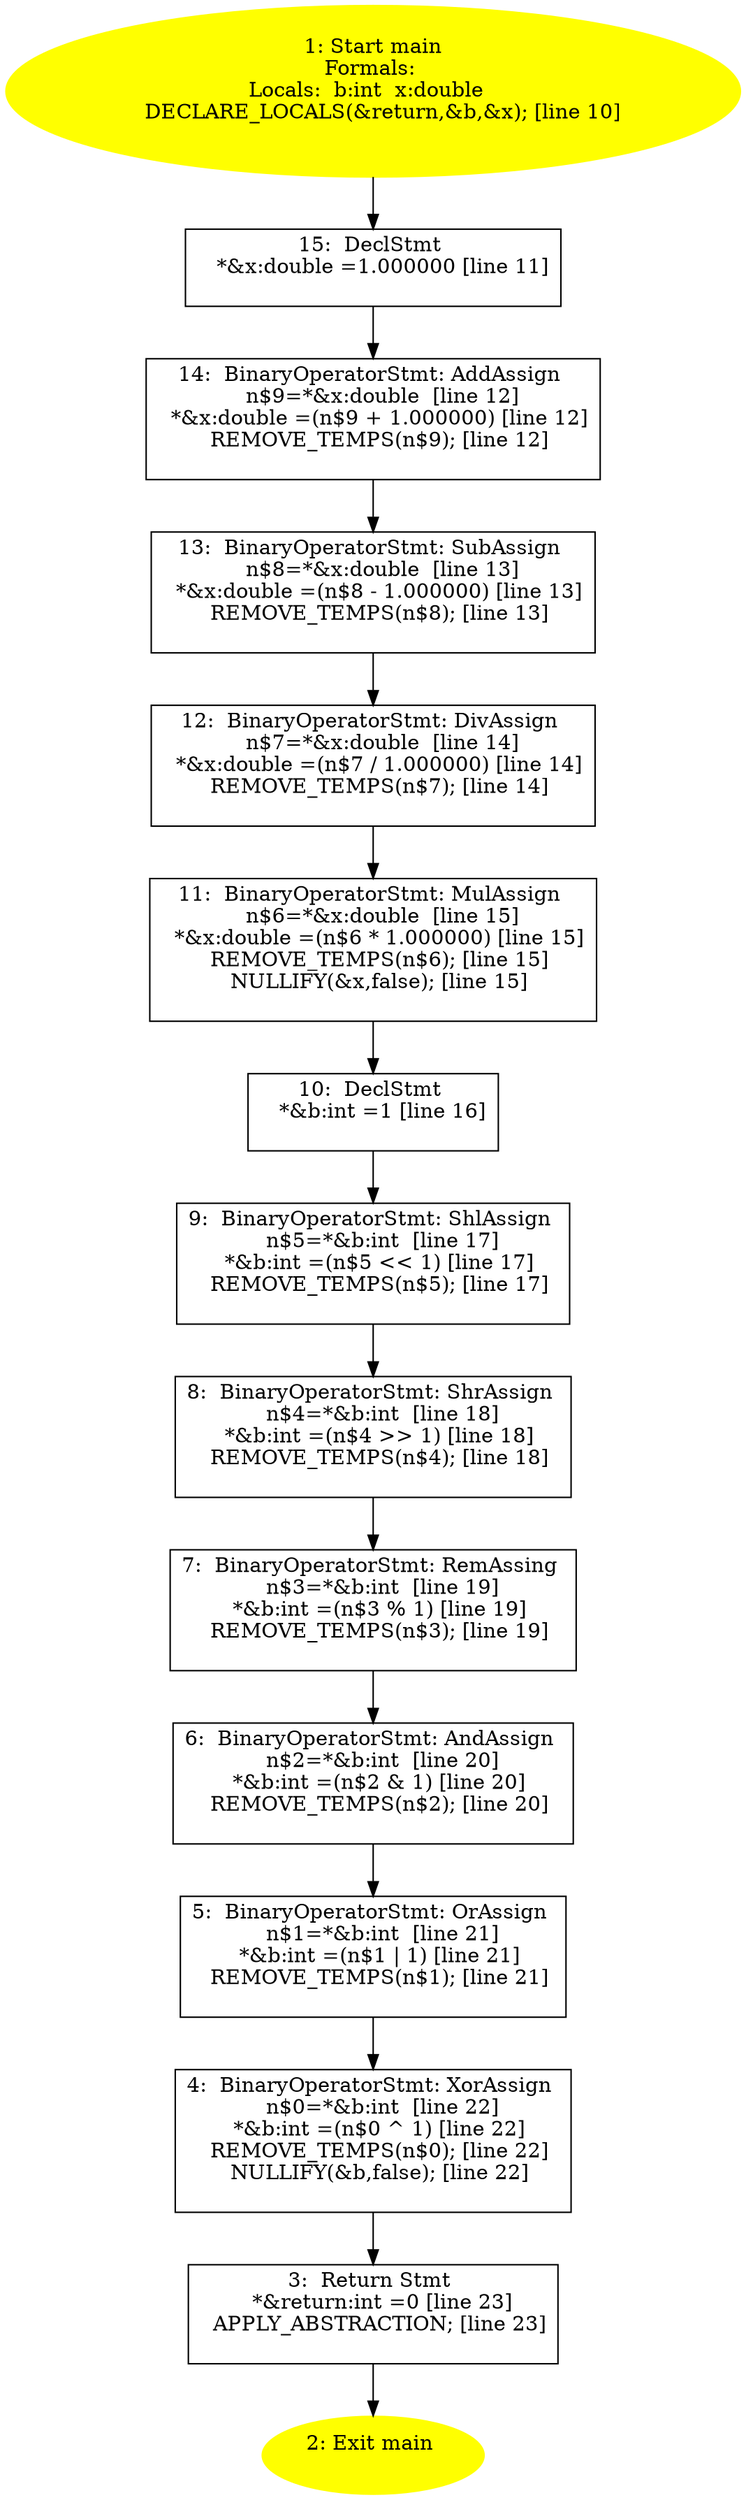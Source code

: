 digraph iCFG {
15 [label="15:  DeclStmt \n   *&x:double =1.000000 [line 11]\n " shape="box"]
	

	 15 -> 14 ;
14 [label="14:  BinaryOperatorStmt: AddAssign \n   n$9=*&x:double  [line 12]\n  *&x:double =(n$9 + 1.000000) [line 12]\n  REMOVE_TEMPS(n$9); [line 12]\n " shape="box"]
	

	 14 -> 13 ;
13 [label="13:  BinaryOperatorStmt: SubAssign \n   n$8=*&x:double  [line 13]\n  *&x:double =(n$8 - 1.000000) [line 13]\n  REMOVE_TEMPS(n$8); [line 13]\n " shape="box"]
	

	 13 -> 12 ;
12 [label="12:  BinaryOperatorStmt: DivAssign \n   n$7=*&x:double  [line 14]\n  *&x:double =(n$7 / 1.000000) [line 14]\n  REMOVE_TEMPS(n$7); [line 14]\n " shape="box"]
	

	 12 -> 11 ;
11 [label="11:  BinaryOperatorStmt: MulAssign \n   n$6=*&x:double  [line 15]\n  *&x:double =(n$6 * 1.000000) [line 15]\n  REMOVE_TEMPS(n$6); [line 15]\n  NULLIFY(&x,false); [line 15]\n " shape="box"]
	

	 11 -> 10 ;
10 [label="10:  DeclStmt \n   *&b:int =1 [line 16]\n " shape="box"]
	

	 10 -> 9 ;
9 [label="9:  BinaryOperatorStmt: ShlAssign \n   n$5=*&b:int  [line 17]\n  *&b:int =(n$5 << 1) [line 17]\n  REMOVE_TEMPS(n$5); [line 17]\n " shape="box"]
	

	 9 -> 8 ;
8 [label="8:  BinaryOperatorStmt: ShrAssign \n   n$4=*&b:int  [line 18]\n  *&b:int =(n$4 >> 1) [line 18]\n  REMOVE_TEMPS(n$4); [line 18]\n " shape="box"]
	

	 8 -> 7 ;
7 [label="7:  BinaryOperatorStmt: RemAssing \n   n$3=*&b:int  [line 19]\n  *&b:int =(n$3 % 1) [line 19]\n  REMOVE_TEMPS(n$3); [line 19]\n " shape="box"]
	

	 7 -> 6 ;
6 [label="6:  BinaryOperatorStmt: AndAssign \n   n$2=*&b:int  [line 20]\n  *&b:int =(n$2 & 1) [line 20]\n  REMOVE_TEMPS(n$2); [line 20]\n " shape="box"]
	

	 6 -> 5 ;
5 [label="5:  BinaryOperatorStmt: OrAssign \n   n$1=*&b:int  [line 21]\n  *&b:int =(n$1 | 1) [line 21]\n  REMOVE_TEMPS(n$1); [line 21]\n " shape="box"]
	

	 5 -> 4 ;
4 [label="4:  BinaryOperatorStmt: XorAssign \n   n$0=*&b:int  [line 22]\n  *&b:int =(n$0 ^ 1) [line 22]\n  REMOVE_TEMPS(n$0); [line 22]\n  NULLIFY(&b,false); [line 22]\n " shape="box"]
	

	 4 -> 3 ;
3 [label="3:  Return Stmt \n   *&return:int =0 [line 23]\n  APPLY_ABSTRACTION; [line 23]\n " shape="box"]
	

	 3 -> 2 ;
2 [label="2: Exit main \n  " color=yellow style=filled]
	

1 [label="1: Start main\nFormals: \nLocals:  b:int  x:double  \n   DECLARE_LOCALS(&return,&b,&x); [line 10]\n " color=yellow style=filled]
	

	 1 -> 15 ;
}
